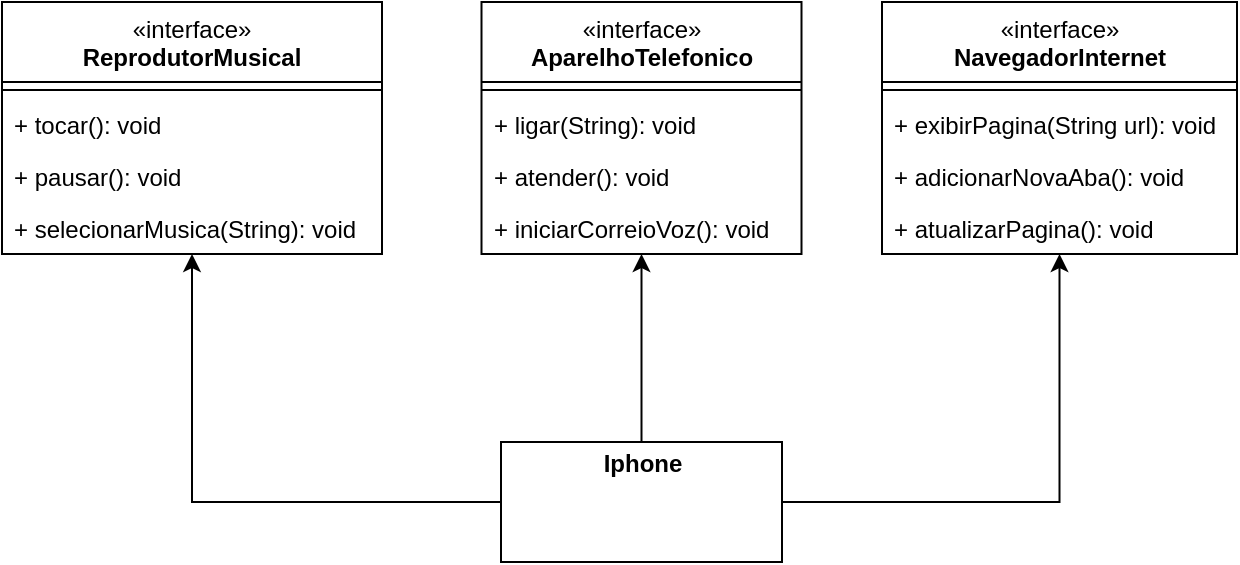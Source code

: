<mxfile version="24.7.16">
  <diagram id="C5RBs43oDa-KdzZeNtuy" name="Page-1">
    <mxGraphModel dx="880" dy="460" grid="1" gridSize="10" guides="1" tooltips="1" connect="1" arrows="1" fold="1" page="1" pageScale="1" pageWidth="827" pageHeight="1169" math="0" shadow="0">
      <root>
        <mxCell id="WIyWlLk6GJQsqaUBKTNV-0" />
        <mxCell id="WIyWlLk6GJQsqaUBKTNV-1" parent="WIyWlLk6GJQsqaUBKTNV-0" />
        <mxCell id="wm3GIeyEf7jr3DRjzOPa-0" value="&lt;div&gt;&lt;b style=&quot;border-color: var(--border-color);&quot;&gt;&lt;span style=&quot;font-weight: 400;&quot;&gt;«interface»&lt;/span&gt;&lt;br&gt;&lt;/b&gt;&lt;/div&gt;&lt;b style=&quot;border-color: var(--border-color);&quot;&gt;NavegadorInternet&lt;/b&gt;" style="swimlane;fontStyle=1;align=center;verticalAlign=top;childLayout=stackLayout;horizontal=1;startSize=40;horizontalStack=0;resizeParent=1;resizeParentMax=0;resizeLast=0;collapsible=1;marginBottom=0;whiteSpace=wrap;html=1;" vertex="1" parent="WIyWlLk6GJQsqaUBKTNV-1">
          <mxGeometry x="530" y="140" width="177.5" height="126" as="geometry" />
        </mxCell>
        <mxCell id="wm3GIeyEf7jr3DRjzOPa-2" value="" style="line;strokeWidth=1;fillColor=none;align=left;verticalAlign=middle;spacingTop=-1;spacingLeft=3;spacingRight=3;rotatable=0;labelPosition=right;points=[];portConstraint=eastwest;strokeColor=inherit;" vertex="1" parent="wm3GIeyEf7jr3DRjzOPa-0">
          <mxGeometry y="40" width="177.5" height="8" as="geometry" />
        </mxCell>
        <mxCell id="wm3GIeyEf7jr3DRjzOPa-3" value="+ exibirPagina(String url): void" style="text;strokeColor=none;fillColor=none;align=left;verticalAlign=top;spacingLeft=4;spacingRight=4;overflow=hidden;rotatable=0;points=[[0,0.5],[1,0.5]];portConstraint=eastwest;whiteSpace=wrap;html=1;" vertex="1" parent="wm3GIeyEf7jr3DRjzOPa-0">
          <mxGeometry y="48" width="177.5" height="26" as="geometry" />
        </mxCell>
        <mxCell id="wm3GIeyEf7jr3DRjzOPa-34" value="+ adicionarNovaAba(): void" style="text;strokeColor=none;fillColor=none;align=left;verticalAlign=top;spacingLeft=4;spacingRight=4;overflow=hidden;rotatable=0;points=[[0,0.5],[1,0.5]];portConstraint=eastwest;whiteSpace=wrap;html=1;" vertex="1" parent="wm3GIeyEf7jr3DRjzOPa-0">
          <mxGeometry y="74" width="177.5" height="26" as="geometry" />
        </mxCell>
        <mxCell id="wm3GIeyEf7jr3DRjzOPa-35" value="+ atualizarPagina(): void" style="text;strokeColor=none;fillColor=none;align=left;verticalAlign=top;spacingLeft=4;spacingRight=4;overflow=hidden;rotatable=0;points=[[0,0.5],[1,0.5]];portConstraint=eastwest;whiteSpace=wrap;html=1;" vertex="1" parent="wm3GIeyEf7jr3DRjzOPa-0">
          <mxGeometry y="100" width="177.5" height="26" as="geometry" />
        </mxCell>
        <mxCell id="wm3GIeyEf7jr3DRjzOPa-4" value="&lt;div&gt;&lt;span style=&quot;font-weight: 400;&quot;&gt;«interface»&lt;/span&gt;&lt;br&gt;&lt;/div&gt;&lt;b style=&quot;border-color: var(--border-color);&quot;&gt;ReprodutorMusical&lt;/b&gt;" style="swimlane;fontStyle=1;align=center;verticalAlign=top;childLayout=stackLayout;horizontal=1;startSize=40;horizontalStack=0;resizeParent=1;resizeParentMax=0;resizeLast=0;collapsible=1;marginBottom=0;whiteSpace=wrap;html=1;" vertex="1" parent="WIyWlLk6GJQsqaUBKTNV-1">
          <mxGeometry x="90" y="140" width="190" height="126" as="geometry">
            <mxRectangle x="105" y="360" width="60" height="30" as="alternateBounds" />
          </mxGeometry>
        </mxCell>
        <mxCell id="wm3GIeyEf7jr3DRjzOPa-6" value="" style="line;strokeWidth=1;fillColor=none;align=left;verticalAlign=middle;spacingTop=-1;spacingLeft=3;spacingRight=3;rotatable=0;labelPosition=right;points=[];portConstraint=eastwest;strokeColor=inherit;" vertex="1" parent="wm3GIeyEf7jr3DRjzOPa-4">
          <mxGeometry y="40" width="190" height="8" as="geometry" />
        </mxCell>
        <mxCell id="wm3GIeyEf7jr3DRjzOPa-7" value="+ tocar(): void" style="text;strokeColor=none;fillColor=none;align=left;verticalAlign=top;spacingLeft=4;spacingRight=4;overflow=hidden;rotatable=0;points=[[0,0.5],[1,0.5]];portConstraint=eastwest;whiteSpace=wrap;html=1;" vertex="1" parent="wm3GIeyEf7jr3DRjzOPa-4">
          <mxGeometry y="48" width="190" height="26" as="geometry" />
        </mxCell>
        <mxCell id="wm3GIeyEf7jr3DRjzOPa-20" value="+ pausar(): void" style="text;strokeColor=none;fillColor=none;align=left;verticalAlign=top;spacingLeft=4;spacingRight=4;overflow=hidden;rotatable=0;points=[[0,0.5],[1,0.5]];portConstraint=eastwest;whiteSpace=wrap;html=1;" vertex="1" parent="wm3GIeyEf7jr3DRjzOPa-4">
          <mxGeometry y="74" width="190" height="26" as="geometry" />
        </mxCell>
        <mxCell id="wm3GIeyEf7jr3DRjzOPa-21" value="+ selecionarMusica(String): void" style="text;strokeColor=none;fillColor=none;align=left;verticalAlign=top;spacingLeft=4;spacingRight=4;overflow=hidden;rotatable=0;points=[[0,0.5],[1,0.5]];portConstraint=eastwest;whiteSpace=wrap;html=1;" vertex="1" parent="wm3GIeyEf7jr3DRjzOPa-4">
          <mxGeometry y="100" width="190" height="26" as="geometry" />
        </mxCell>
        <mxCell id="wm3GIeyEf7jr3DRjzOPa-25" value="&lt;div&gt;&lt;span style=&quot;font-weight: 400;&quot;&gt;«interface»&lt;/span&gt;&lt;br&gt;&lt;/div&gt;&lt;b style=&quot;border-color: var(--border-color);&quot;&gt;AparelhoTelefonico&lt;/b&gt;" style="swimlane;fontStyle=1;align=center;verticalAlign=top;childLayout=stackLayout;horizontal=1;startSize=40;horizontalStack=0;resizeParent=1;resizeParentMax=0;resizeLast=0;collapsible=1;marginBottom=0;whiteSpace=wrap;html=1;" vertex="1" parent="WIyWlLk6GJQsqaUBKTNV-1">
          <mxGeometry x="329.75" y="140" width="160" height="126" as="geometry" />
        </mxCell>
        <mxCell id="wm3GIeyEf7jr3DRjzOPa-27" value="" style="line;strokeWidth=1;fillColor=none;align=left;verticalAlign=middle;spacingTop=-1;spacingLeft=3;spacingRight=3;rotatable=0;labelPosition=right;points=[];portConstraint=eastwest;strokeColor=inherit;" vertex="1" parent="wm3GIeyEf7jr3DRjzOPa-25">
          <mxGeometry y="40" width="160" height="8" as="geometry" />
        </mxCell>
        <mxCell id="wm3GIeyEf7jr3DRjzOPa-28" value="+ ligar(String): void" style="text;strokeColor=none;fillColor=none;align=left;verticalAlign=top;spacingLeft=4;spacingRight=4;overflow=hidden;rotatable=0;points=[[0,0.5],[1,0.5]];portConstraint=eastwest;whiteSpace=wrap;html=1;" vertex="1" parent="wm3GIeyEf7jr3DRjzOPa-25">
          <mxGeometry y="48" width="160" height="26" as="geometry" />
        </mxCell>
        <mxCell id="wm3GIeyEf7jr3DRjzOPa-29" value="+ atender(): void" style="text;strokeColor=none;fillColor=none;align=left;verticalAlign=top;spacingLeft=4;spacingRight=4;overflow=hidden;rotatable=0;points=[[0,0.5],[1,0.5]];portConstraint=eastwest;whiteSpace=wrap;html=1;" vertex="1" parent="wm3GIeyEf7jr3DRjzOPa-25">
          <mxGeometry y="74" width="160" height="26" as="geometry" />
        </mxCell>
        <mxCell id="wm3GIeyEf7jr3DRjzOPa-30" value="+ iniciarCorreioVoz(): void" style="text;strokeColor=none;fillColor=none;align=left;verticalAlign=top;spacingLeft=4;spacingRight=4;overflow=hidden;rotatable=0;points=[[0,0.5],[1,0.5]];portConstraint=eastwest;whiteSpace=wrap;html=1;" vertex="1" parent="wm3GIeyEf7jr3DRjzOPa-25">
          <mxGeometry y="100" width="160" height="26" as="geometry" />
        </mxCell>
        <mxCell id="wm3GIeyEf7jr3DRjzOPa-45" style="edgeStyle=orthogonalEdgeStyle;rounded=0;orthogonalLoop=1;jettySize=auto;html=1;exitX=0.5;exitY=0;exitDx=0;exitDy=0;" edge="1" parent="WIyWlLk6GJQsqaUBKTNV-1" source="wm3GIeyEf7jr3DRjzOPa-36" target="wm3GIeyEf7jr3DRjzOPa-25">
          <mxGeometry relative="1" as="geometry" />
        </mxCell>
        <mxCell id="wm3GIeyEf7jr3DRjzOPa-46" style="edgeStyle=orthogonalEdgeStyle;rounded=0;orthogonalLoop=1;jettySize=auto;html=1;exitX=1;exitY=0.5;exitDx=0;exitDy=0;" edge="1" parent="WIyWlLk6GJQsqaUBKTNV-1" source="wm3GIeyEf7jr3DRjzOPa-36" target="wm3GIeyEf7jr3DRjzOPa-0">
          <mxGeometry relative="1" as="geometry" />
        </mxCell>
        <mxCell id="wm3GIeyEf7jr3DRjzOPa-47" style="edgeStyle=orthogonalEdgeStyle;rounded=0;orthogonalLoop=1;jettySize=auto;html=1;exitX=0;exitY=0.5;exitDx=0;exitDy=0;" edge="1" parent="WIyWlLk6GJQsqaUBKTNV-1" source="wm3GIeyEf7jr3DRjzOPa-36" target="wm3GIeyEf7jr3DRjzOPa-4">
          <mxGeometry relative="1" as="geometry" />
        </mxCell>
        <mxCell id="wm3GIeyEf7jr3DRjzOPa-36" value="&lt;p style=&quot;margin:0px;margin-top:4px;text-align:center;&quot;&gt;&lt;b&gt;Iphone&lt;/b&gt;&lt;/p&gt;" style="verticalAlign=top;align=left;overflow=fill;html=1;whiteSpace=wrap;" vertex="1" parent="WIyWlLk6GJQsqaUBKTNV-1">
          <mxGeometry x="339.5" y="360" width="140.5" height="60" as="geometry" />
        </mxCell>
      </root>
    </mxGraphModel>
  </diagram>
</mxfile>
